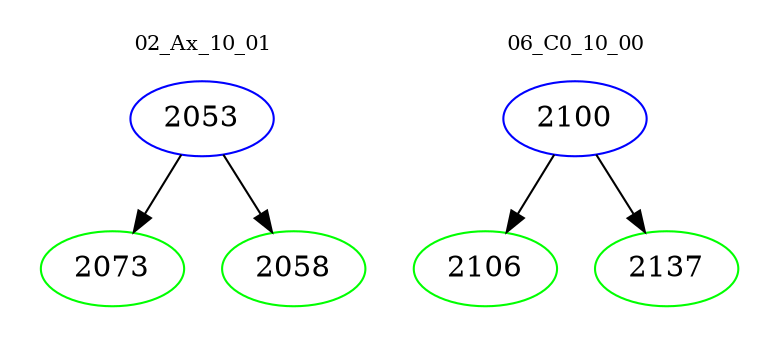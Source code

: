 digraph{
subgraph cluster_0 {
color = white
label = "02_Ax_10_01";
fontsize=10;
T0_2053 [label="2053", color="blue"]
T0_2053 -> T0_2073 [color="black"]
T0_2073 [label="2073", color="green"]
T0_2053 -> T0_2058 [color="black"]
T0_2058 [label="2058", color="green"]
}
subgraph cluster_1 {
color = white
label = "06_C0_10_00";
fontsize=10;
T1_2100 [label="2100", color="blue"]
T1_2100 -> T1_2106 [color="black"]
T1_2106 [label="2106", color="green"]
T1_2100 -> T1_2137 [color="black"]
T1_2137 [label="2137", color="green"]
}
}
